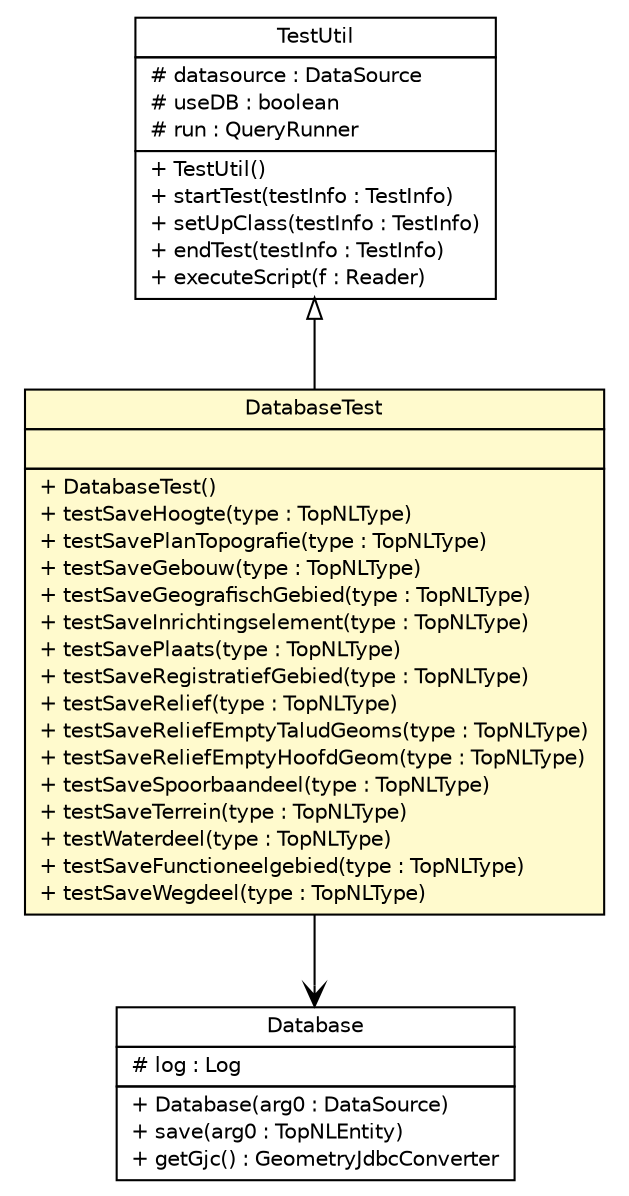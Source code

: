 #!/usr/local/bin/dot
#
# Class diagram 
# Generated by UMLGraph version R5_6-24-gf6e263 (http://www.umlgraph.org/)
#

digraph G {
	edge [fontname="Helvetica",fontsize=10,labelfontname="Helvetica",labelfontsize=10];
	node [fontname="Helvetica",fontsize=10,shape=plaintext];
	nodesep=0.25;
	ranksep=0.5;
	// nl.b3p.topnl.TestUtil
	c38 [label=<<table title="nl.b3p.topnl.TestUtil" border="0" cellborder="1" cellspacing="0" cellpadding="2" port="p" href="./TestUtil.html">
		<tr><td><table border="0" cellspacing="0" cellpadding="1">
<tr><td align="center" balign="center"> TestUtil </td></tr>
		</table></td></tr>
		<tr><td><table border="0" cellspacing="0" cellpadding="1">
<tr><td align="left" balign="left"> # datasource : DataSource </td></tr>
<tr><td align="left" balign="left"> # useDB : boolean </td></tr>
<tr><td align="left" balign="left"> # run : QueryRunner </td></tr>
		</table></td></tr>
		<tr><td><table border="0" cellspacing="0" cellpadding="1">
<tr><td align="left" balign="left"> + TestUtil() </td></tr>
<tr><td align="left" balign="left"> + startTest(testInfo : TestInfo) </td></tr>
<tr><td align="left" balign="left"> + setUpClass(testInfo : TestInfo) </td></tr>
<tr><td align="left" balign="left"> + endTest(testInfo : TestInfo) </td></tr>
<tr><td align="left" balign="left"> + executeScript(f : Reader) </td></tr>
		</table></td></tr>
		</table>>, URL="./TestUtil.html", fontname="Helvetica", fontcolor="black", fontsize=10.0];
	// nl.b3p.topnl.DatabaseTest
	c42 [label=<<table title="nl.b3p.topnl.DatabaseTest" border="0" cellborder="1" cellspacing="0" cellpadding="2" port="p" bgcolor="lemonChiffon" href="./DatabaseTest.html">
		<tr><td><table border="0" cellspacing="0" cellpadding="1">
<tr><td align="center" balign="center"> DatabaseTest </td></tr>
		</table></td></tr>
		<tr><td><table border="0" cellspacing="0" cellpadding="1">
<tr><td align="left" balign="left">  </td></tr>
		</table></td></tr>
		<tr><td><table border="0" cellspacing="0" cellpadding="1">
<tr><td align="left" balign="left"> + DatabaseTest() </td></tr>
<tr><td align="left" balign="left"> + testSaveHoogte(type : TopNLType) </td></tr>
<tr><td align="left" balign="left"> + testSavePlanTopografie(type : TopNLType) </td></tr>
<tr><td align="left" balign="left"> + testSaveGebouw(type : TopNLType) </td></tr>
<tr><td align="left" balign="left"> + testSaveGeografischGebied(type : TopNLType) </td></tr>
<tr><td align="left" balign="left"> + testSaveInrichtingselement(type : TopNLType) </td></tr>
<tr><td align="left" balign="left"> + testSavePlaats(type : TopNLType) </td></tr>
<tr><td align="left" balign="left"> + testSaveRegistratiefGebied(type : TopNLType) </td></tr>
<tr><td align="left" balign="left"> + testSaveRelief(type : TopNLType) </td></tr>
<tr><td align="left" balign="left"> + testSaveReliefEmptyTaludGeoms(type : TopNLType) </td></tr>
<tr><td align="left" balign="left"> + testSaveReliefEmptyHoofdGeom(type : TopNLType) </td></tr>
<tr><td align="left" balign="left"> + testSaveSpoorbaandeel(type : TopNLType) </td></tr>
<tr><td align="left" balign="left"> + testSaveTerrein(type : TopNLType) </td></tr>
<tr><td align="left" balign="left"> + testWaterdeel(type : TopNLType) </td></tr>
<tr><td align="left" balign="left"> + testSaveFunctioneelgebied(type : TopNLType) </td></tr>
<tr><td align="left" balign="left"> + testSaveWegdeel(type : TopNLType) </td></tr>
		</table></td></tr>
		</table>>, URL="./DatabaseTest.html", fontname="Helvetica", fontcolor="black", fontsize=10.0];
	//nl.b3p.topnl.DatabaseTest extends nl.b3p.topnl.TestUtil
	c38:p -> c42:p [dir=back,arrowtail=empty];
	// nl.b3p.topnl.DatabaseTest NAVASSOC nl.b3p.topnl.Database
	c42:p -> c61:p [taillabel="", label="", headlabel="", fontname="Helvetica", fontcolor="black", fontsize=10.0, color="black", arrowhead=open];
	// nl.b3p.topnl.Database
	c61 [label=<<table title="nl.b3p.topnl.Database" border="0" cellborder="1" cellspacing="0" cellpadding="2" port="p">
		<tr><td><table border="0" cellspacing="0" cellpadding="1">
<tr><td align="center" balign="center"> Database </td></tr>
		</table></td></tr>
		<tr><td><table border="0" cellspacing="0" cellpadding="1">
<tr><td align="left" balign="left"> # log : Log </td></tr>
		</table></td></tr>
		<tr><td><table border="0" cellspacing="0" cellpadding="1">
<tr><td align="left" balign="left"> + Database(arg0 : DataSource) </td></tr>
<tr><td align="left" balign="left"> + save(arg0 : TopNLEntity) </td></tr>
<tr><td align="left" balign="left"> + getGjc() : GeometryJdbcConverter </td></tr>
		</table></td></tr>
		</table>>, URL="null", fontname="Helvetica", fontcolor="black", fontsize=10.0];
}

